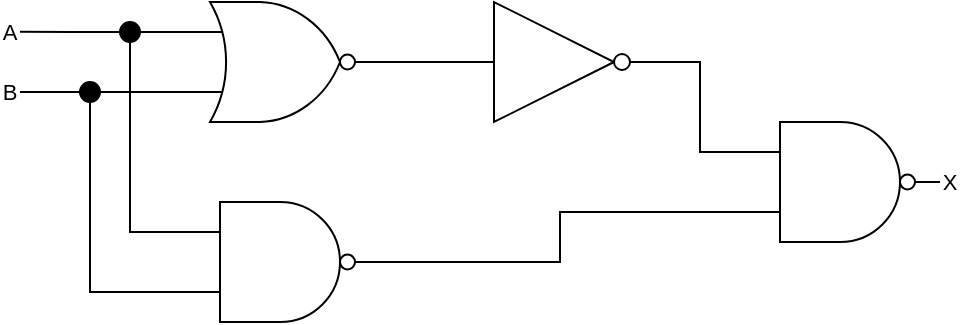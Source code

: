 <mxfile version="28.2.2">
  <diagram name="Page-1" id="BJ-34_moI_yzGHsRe_jQ">
    <mxGraphModel dx="777" dy="437" grid="1" gridSize="10" guides="1" tooltips="1" connect="1" arrows="1" fold="1" page="1" pageScale="1" pageWidth="827" pageHeight="1169" math="0" shadow="0">
      <root>
        <mxCell id="0" />
        <mxCell id="1" parent="0" />
        <mxCell id="VRbtMQKmY9gr3WoU8T1c-1" value="" style="verticalLabelPosition=bottom;shadow=0;dashed=0;align=center;html=1;verticalAlign=top;shape=mxgraph.electrical.logic_gates.logic_gate;operation=and;negating=1;negSize=0.15;" parent="1" vertex="1">
          <mxGeometry x="160" y="170" width="100" height="60" as="geometry" />
        </mxCell>
        <mxCell id="VRbtMQKmY9gr3WoU8T1c-17" style="edgeStyle=orthogonalEdgeStyle;shape=connector;rounded=0;orthogonalLoop=1;jettySize=auto;html=1;exitX=0;exitY=0.25;exitDx=0;exitDy=0;exitPerimeter=0;entryX=1;entryY=0.5;entryDx=0;entryDy=0;strokeColor=default;align=center;verticalAlign=middle;fontFamily=Helvetica;fontSize=11;fontColor=default;labelBackgroundColor=default;endArrow=none;endFill=0;" parent="1" source="VRbtMQKmY9gr3WoU8T1c-2" target="VRbtMQKmY9gr3WoU8T1c-14" edge="1">
          <mxGeometry relative="1" as="geometry" />
        </mxCell>
        <mxCell id="VRbtMQKmY9gr3WoU8T1c-2" value="" style="verticalLabelPosition=bottom;shadow=0;dashed=0;align=center;html=1;verticalAlign=top;shape=mxgraph.electrical.logic_gates.logic_gate;operation=or;negating=1;negSize=0.15;" parent="1" vertex="1">
          <mxGeometry x="160" y="70" width="100" height="60" as="geometry" />
        </mxCell>
        <mxCell id="VRbtMQKmY9gr3WoU8T1c-3" value="" style="verticalLabelPosition=bottom;shadow=0;dashed=0;align=center;html=1;verticalAlign=top;shape=mxgraph.electrical.logic_gates.inverter_2" parent="1" vertex="1">
          <mxGeometry x="300" y="70" width="100" height="60" as="geometry" />
        </mxCell>
        <mxCell id="VRbtMQKmY9gr3WoU8T1c-4" value="" style="verticalLabelPosition=bottom;shadow=0;dashed=0;align=center;html=1;verticalAlign=top;shape=mxgraph.electrical.logic_gates.logic_gate;operation=and;negating=1;negSize=0.15;" parent="1" vertex="1">
          <mxGeometry x="440" y="130" width="100" height="60" as="geometry" />
        </mxCell>
        <mxCell id="VRbtMQKmY9gr3WoU8T1c-6" style="edgeStyle=orthogonalEdgeStyle;rounded=0;orthogonalLoop=1;jettySize=auto;html=1;exitX=1;exitY=0.5;exitDx=0;exitDy=0;exitPerimeter=0;entryX=0;entryY=0.5;entryDx=0;entryDy=0;entryPerimeter=0;endArrow=none;endFill=0;" parent="1" source="VRbtMQKmY9gr3WoU8T1c-2" target="VRbtMQKmY9gr3WoU8T1c-3" edge="1">
          <mxGeometry relative="1" as="geometry" />
        </mxCell>
        <mxCell id="VRbtMQKmY9gr3WoU8T1c-7" style="edgeStyle=orthogonalEdgeStyle;shape=connector;rounded=0;orthogonalLoop=1;jettySize=auto;html=1;exitX=1;exitY=0.5;exitDx=0;exitDy=0;exitPerimeter=0;entryX=0;entryY=0.25;entryDx=0;entryDy=0;entryPerimeter=0;strokeColor=default;align=center;verticalAlign=middle;fontFamily=Helvetica;fontSize=11;fontColor=default;labelBackgroundColor=default;endArrow=none;endFill=0;" parent="1" source="VRbtMQKmY9gr3WoU8T1c-3" target="VRbtMQKmY9gr3WoU8T1c-4" edge="1">
          <mxGeometry relative="1" as="geometry" />
        </mxCell>
        <mxCell id="VRbtMQKmY9gr3WoU8T1c-8" style="edgeStyle=orthogonalEdgeStyle;shape=connector;rounded=0;orthogonalLoop=1;jettySize=auto;html=1;exitX=1;exitY=0.5;exitDx=0;exitDy=0;exitPerimeter=0;entryX=0;entryY=0.75;entryDx=0;entryDy=0;entryPerimeter=0;strokeColor=default;align=center;verticalAlign=middle;fontFamily=Helvetica;fontSize=11;fontColor=default;labelBackgroundColor=default;endArrow=none;endFill=0;" parent="1" source="VRbtMQKmY9gr3WoU8T1c-1" target="VRbtMQKmY9gr3WoU8T1c-4" edge="1">
          <mxGeometry relative="1" as="geometry" />
        </mxCell>
        <mxCell id="VRbtMQKmY9gr3WoU8T1c-20" style="edgeStyle=orthogonalEdgeStyle;shape=connector;rounded=0;orthogonalLoop=1;jettySize=auto;html=1;exitX=0;exitY=0.5;exitDx=0;exitDy=0;strokeColor=default;align=center;verticalAlign=middle;fontFamily=Helvetica;fontSize=11;fontColor=default;labelBackgroundColor=default;endArrow=none;endFill=0;" parent="1" source="VRbtMQKmY9gr3WoU8T1c-11" edge="1">
          <mxGeometry relative="1" as="geometry">
            <mxPoint x="80" y="115.034" as="targetPoint" />
          </mxGeometry>
        </mxCell>
        <mxCell id="VRbtMQKmY9gr3WoU8T1c-11" value="" style="verticalLabelPosition=bottom;shadow=0;dashed=0;align=center;html=1;verticalAlign=top;strokeWidth=1;shape=ellipse;perimeter=ellipsePerimeter;fontFamily=Helvetica;fontSize=11;fontColor=default;labelBackgroundColor=default;fillColor=light-dark(#000000,#FFFFFF);fillStyle=solid;strokeColor=light-dark(#000000,#FFFFFF);" parent="1" vertex="1">
          <mxGeometry x="110" y="110" width="10" height="10" as="geometry" />
        </mxCell>
        <mxCell id="VRbtMQKmY9gr3WoU8T1c-19" style="edgeStyle=orthogonalEdgeStyle;shape=connector;rounded=0;orthogonalLoop=1;jettySize=auto;html=1;exitX=0;exitY=0.5;exitDx=0;exitDy=0;strokeColor=default;align=center;verticalAlign=middle;fontFamily=Helvetica;fontSize=11;fontColor=default;labelBackgroundColor=default;endArrow=none;endFill=0;" parent="1" source="VRbtMQKmY9gr3WoU8T1c-14" edge="1">
          <mxGeometry relative="1" as="geometry">
            <mxPoint x="80" y="84.92" as="targetPoint" />
          </mxGeometry>
        </mxCell>
        <mxCell id="VRbtMQKmY9gr3WoU8T1c-14" value="" style="verticalLabelPosition=bottom;shadow=0;dashed=0;align=center;html=1;verticalAlign=top;strokeWidth=1;shape=ellipse;perimeter=ellipsePerimeter;fontFamily=Helvetica;fontSize=11;fontColor=default;labelBackgroundColor=default;fillColor=light-dark(#000000,#FFFFFF);fillStyle=solid;strokeColor=light-dark(#000000,#FFFFFF);" parent="1" vertex="1">
          <mxGeometry x="130" y="80" width="10" height="10" as="geometry" />
        </mxCell>
        <mxCell id="VRbtMQKmY9gr3WoU8T1c-15" style="edgeStyle=orthogonalEdgeStyle;shape=connector;rounded=0;orthogonalLoop=1;jettySize=auto;html=1;exitX=0.5;exitY=1;exitDx=0;exitDy=0;entryX=0;entryY=0.25;entryDx=0;entryDy=0;entryPerimeter=0;strokeColor=default;align=center;verticalAlign=middle;fontFamily=Helvetica;fontSize=11;fontColor=default;labelBackgroundColor=default;endArrow=none;endFill=0;" parent="1" source="VRbtMQKmY9gr3WoU8T1c-14" target="VRbtMQKmY9gr3WoU8T1c-1" edge="1">
          <mxGeometry relative="1" as="geometry" />
        </mxCell>
        <mxCell id="VRbtMQKmY9gr3WoU8T1c-16" style="edgeStyle=orthogonalEdgeStyle;shape=connector;rounded=0;orthogonalLoop=1;jettySize=auto;html=1;exitX=0.5;exitY=1;exitDx=0;exitDy=0;entryX=0;entryY=0.75;entryDx=0;entryDy=0;entryPerimeter=0;strokeColor=default;align=center;verticalAlign=middle;fontFamily=Helvetica;fontSize=11;fontColor=default;labelBackgroundColor=default;endArrow=none;endFill=0;" parent="1" source="VRbtMQKmY9gr3WoU8T1c-11" target="VRbtMQKmY9gr3WoU8T1c-1" edge="1">
          <mxGeometry relative="1" as="geometry" />
        </mxCell>
        <mxCell id="VRbtMQKmY9gr3WoU8T1c-18" style="edgeStyle=orthogonalEdgeStyle;shape=connector;rounded=0;orthogonalLoop=1;jettySize=auto;html=1;exitX=0;exitY=0.75;exitDx=0;exitDy=0;exitPerimeter=0;entryX=1;entryY=0.5;entryDx=0;entryDy=0;strokeColor=default;align=center;verticalAlign=middle;fontFamily=Helvetica;fontSize=11;fontColor=default;labelBackgroundColor=default;endArrow=none;endFill=0;" parent="1" source="VRbtMQKmY9gr3WoU8T1c-2" target="VRbtMQKmY9gr3WoU8T1c-11" edge="1">
          <mxGeometry relative="1" as="geometry" />
        </mxCell>
        <mxCell id="VRbtMQKmY9gr3WoU8T1c-22" value="A" style="text;html=1;align=center;verticalAlign=middle;whiteSpace=wrap;rounded=0;fontFamily=Helvetica;fontSize=11;fontColor=default;labelBackgroundColor=default;" parent="1" vertex="1">
          <mxGeometry x="70" y="80" width="10" height="10" as="geometry" />
        </mxCell>
        <mxCell id="VRbtMQKmY9gr3WoU8T1c-23" value="B" style="text;html=1;align=center;verticalAlign=middle;whiteSpace=wrap;rounded=0;fontFamily=Helvetica;fontSize=11;fontColor=default;labelBackgroundColor=default;" parent="1" vertex="1">
          <mxGeometry x="70" y="110" width="10" height="10" as="geometry" />
        </mxCell>
        <mxCell id="VRbtMQKmY9gr3WoU8T1c-24" value="X" style="text;html=1;align=center;verticalAlign=middle;whiteSpace=wrap;rounded=0;fontFamily=Helvetica;fontSize=11;fontColor=default;labelBackgroundColor=default;" parent="1" vertex="1">
          <mxGeometry x="540" y="155" width="10" height="10" as="geometry" />
        </mxCell>
      </root>
    </mxGraphModel>
  </diagram>
</mxfile>

